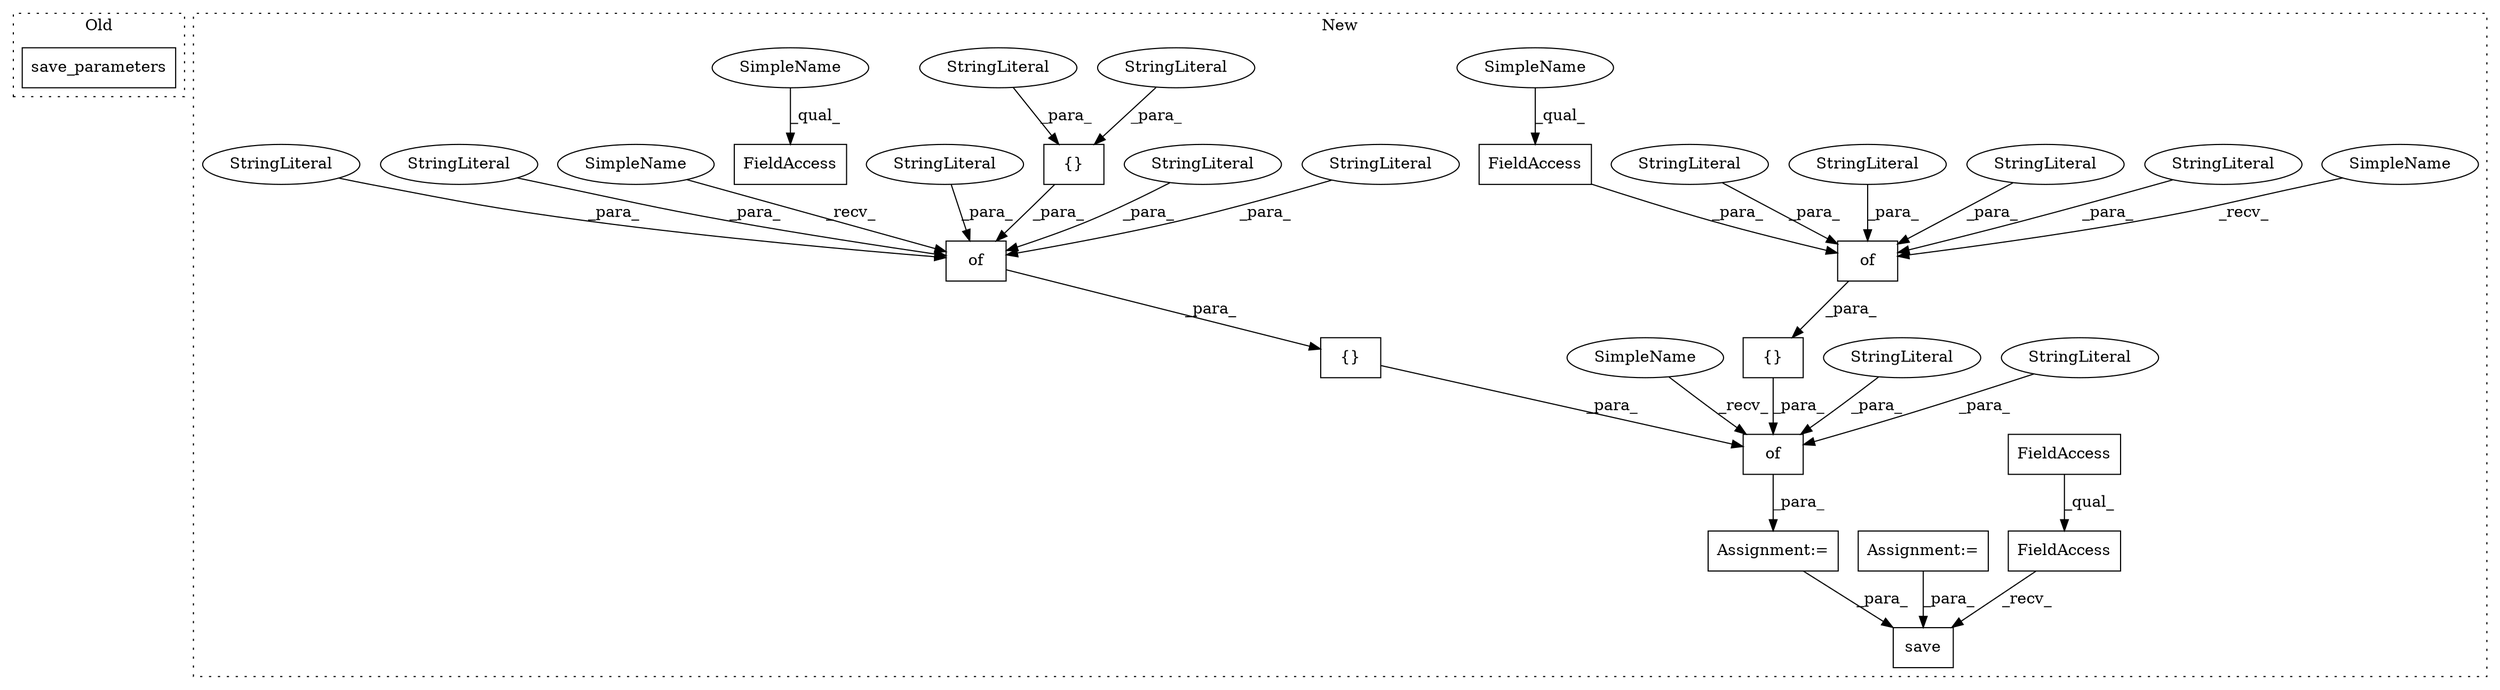 digraph G {
subgraph cluster0 {
1 [label="save_parameters" a="32" s="12987,13070" l="16,1" shape="box"];
label = "Old";
style="dotted";
}
subgraph cluster1 {
2 [label="{}" a="4" s="13591,13673" l="1,1" shape="box"];
3 [label="of" a="32" s="13425,13674" l="3,1" shape="box"];
4 [label="{}" a="4" s="13663,13671" l="1,1" shape="box"];
5 [label="of" a="32" s="13468,13536" l="3,1" shape="box"];
6 [label="{}" a="4" s="13463,13537" l="1,1" shape="box"];
7 [label="save" a="32" s="13743,13779" l="5,1" shape="box"];
8 [label="StringLiteral" a="45" s="13491" l="12" shape="ellipse"];
9 [label="StringLiteral" a="45" s="13664" l="3" shape="ellipse"];
10 [label="StringLiteral" a="45" s="13520" l="10" shape="ellipse"];
11 [label="StringLiteral" a="45" s="13668" l="3" shape="ellipse"];
12 [label="StringLiteral" a="45" s="13471" l="6" shape="ellipse"];
13 [label="StringLiteral" a="45" s="13478" l="12" shape="ellipse"];
14 [label="StringLiteral" a="45" s="13428" l="10" shape="ellipse"];
15 [label="StringLiteral" a="45" s="13539" l="11" shape="ellipse"];
16 [label="FieldAccess" a="22" s="13504" l="15" shape="box"];
17 [label="FieldAccess" a="22" s="13289" l="13" shape="box"];
18 [label="FieldAccess" a="22" s="13725" l="17" shape="box"];
19 [label="FieldAccess" a="22" s="13725" l="12" shape="box"];
20 [label="of" a="32" s="13596,13672" l="3,1" shape="box"];
21 [label="StringLiteral" a="45" s="13616" l="9" shape="ellipse"];
22 [label="StringLiteral" a="45" s="13606" l="9" shape="ellipse"];
23 [label="StringLiteral" a="45" s="13599" l="6" shape="ellipse"];
24 [label="StringLiteral" a="45" s="13626" l="12" shape="ellipse"];
25 [label="StringLiteral" a="45" s="13639" l="11" shape="ellipse"];
26 [label="Assignment:=" a="7" s="13420" l="1" shape="box"];
27 [label="Assignment:=" a="7" s="13232" l="1" shape="box"];
28 [label="SimpleName" a="42" s="13289" l="4" shape="ellipse"];
29 [label="SimpleName" a="42" s="13504" l="4" shape="ellipse"];
30 [label="SimpleName" a="42" s="13592" l="3" shape="ellipse"];
31 [label="SimpleName" a="42" s="13421" l="3" shape="ellipse"];
32 [label="SimpleName" a="42" s="13464" l="3" shape="ellipse"];
label = "New";
style="dotted";
}
2 -> 3 [label="_para_"];
3 -> 26 [label="_para_"];
4 -> 20 [label="_para_"];
5 -> 6 [label="_para_"];
6 -> 3 [label="_para_"];
8 -> 5 [label="_para_"];
9 -> 4 [label="_para_"];
10 -> 5 [label="_para_"];
11 -> 4 [label="_para_"];
12 -> 5 [label="_para_"];
13 -> 5 [label="_para_"];
14 -> 3 [label="_para_"];
15 -> 3 [label="_para_"];
16 -> 5 [label="_para_"];
18 -> 7 [label="_recv_"];
19 -> 18 [label="_qual_"];
20 -> 2 [label="_para_"];
21 -> 20 [label="_para_"];
22 -> 20 [label="_para_"];
23 -> 20 [label="_para_"];
24 -> 20 [label="_para_"];
25 -> 20 [label="_para_"];
26 -> 7 [label="_para_"];
27 -> 7 [label="_para_"];
28 -> 17 [label="_qual_"];
29 -> 16 [label="_qual_"];
30 -> 20 [label="_recv_"];
31 -> 3 [label="_recv_"];
32 -> 5 [label="_recv_"];
}